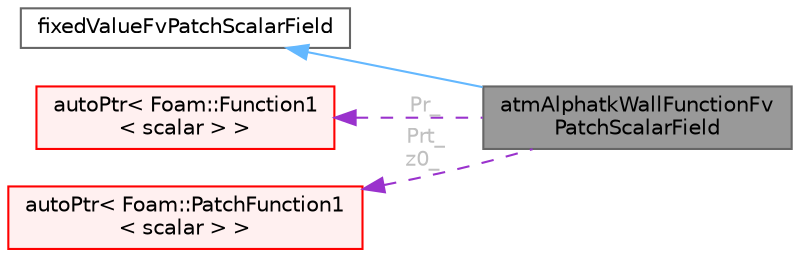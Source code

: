 digraph "atmAlphatkWallFunctionFvPatchScalarField"
{
 // LATEX_PDF_SIZE
  bgcolor="transparent";
  edge [fontname=Helvetica,fontsize=10,labelfontname=Helvetica,labelfontsize=10];
  node [fontname=Helvetica,fontsize=10,shape=box,height=0.2,width=0.4];
  rankdir="LR";
  Node1 [id="Node000001",label="atmAlphatkWallFunctionFv\lPatchScalarField",height=0.2,width=0.4,color="gray40", fillcolor="grey60", style="filled", fontcolor="black",tooltip="This boundary condition provides a wall constraint on the kinematic turbulent thermal conductivity (i..."];
  Node2 -> Node1 [id="edge1_Node000001_Node000002",dir="back",color="steelblue1",style="solid",tooltip=" "];
  Node2 [id="Node000002",label="fixedValueFvPatchScalarField",height=0.2,width=0.4,color="gray40", fillcolor="white", style="filled",tooltip=" "];
  Node3 -> Node1 [id="edge2_Node000001_Node000003",dir="back",color="darkorchid3",style="dashed",tooltip=" ",label=" Pr_",fontcolor="grey" ];
  Node3 [id="Node000003",label="autoPtr\< Foam::Function1\l\< scalar \> \>",height=0.2,width=0.4,color="red", fillcolor="#FFF0F0", style="filled",URL="$classFoam_1_1autoPtr.html",tooltip=" "];
  Node5 -> Node1 [id="edge3_Node000001_Node000005",dir="back",color="darkorchid3",style="dashed",tooltip=" ",label=" Prt_\nz0_",fontcolor="grey" ];
  Node5 [id="Node000005",label="autoPtr\< Foam::PatchFunction1\l\< scalar \> \>",height=0.2,width=0.4,color="red", fillcolor="#FFF0F0", style="filled",URL="$classFoam_1_1autoPtr.html",tooltip=" "];
}
